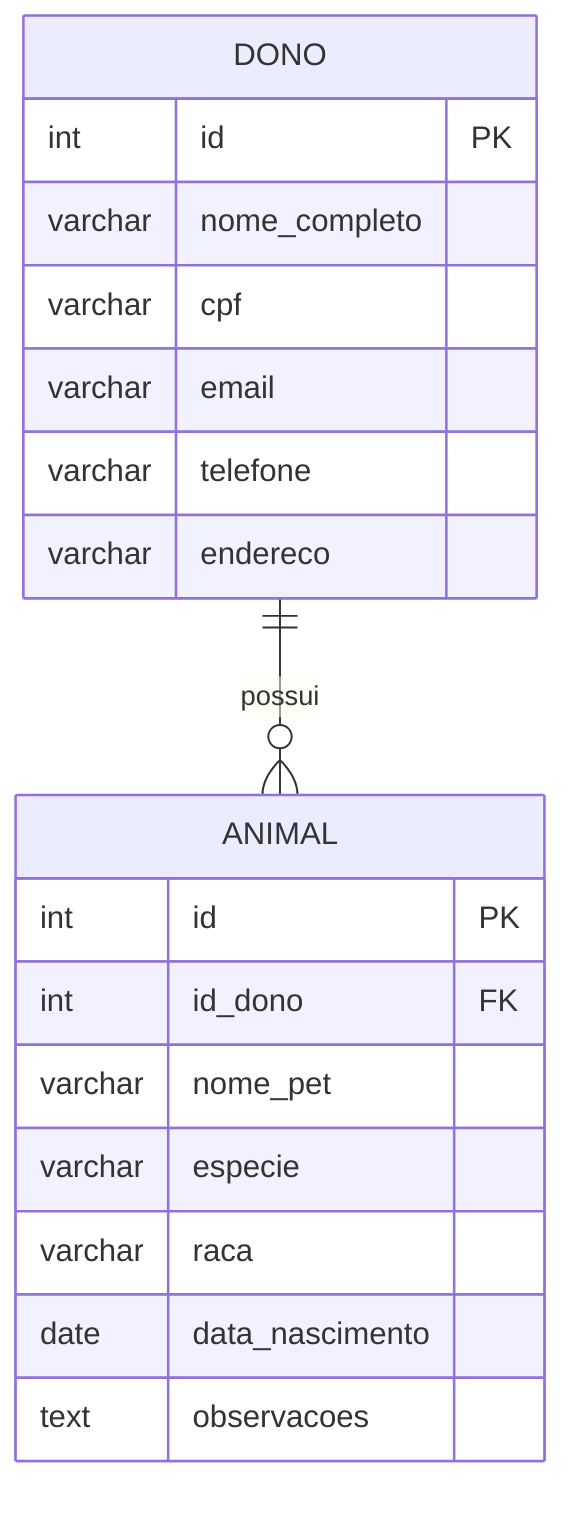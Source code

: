 erDiagram
    DONO ||--o{ ANIMAL : possui
    
    DONO {
        int id PK
        varchar nome_completo
        varchar cpf
        varchar email
        varchar telefone
        varchar endereco
    }
    
    ANIMAL {
        int id PK
        int id_dono FK
        varchar nome_pet
        varchar especie
        varchar raca
        date data_nascimento
        text observacoes
    }